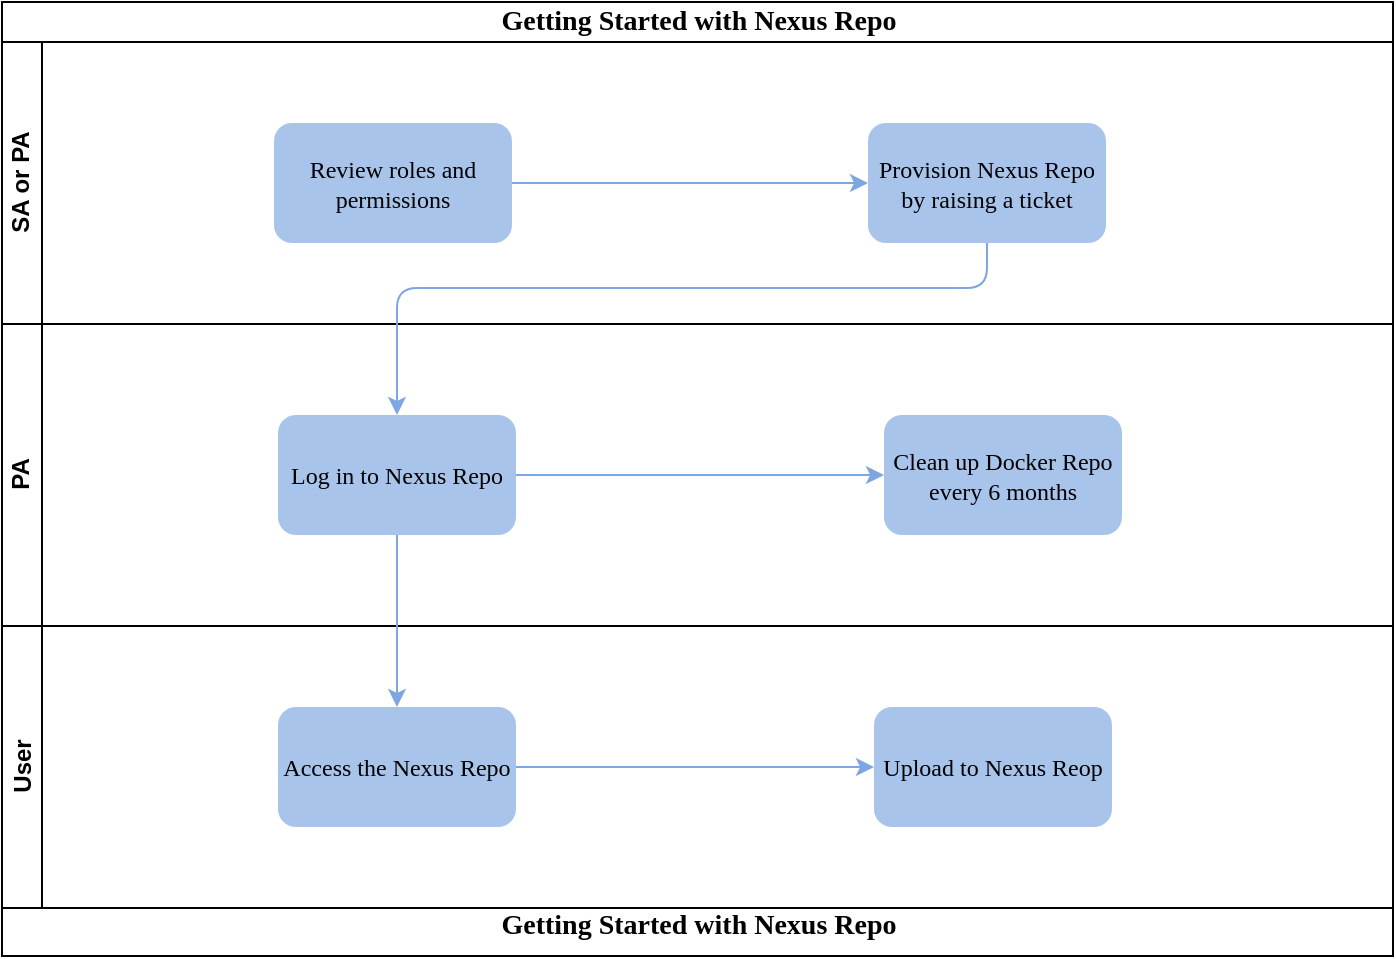 <mxfile version="19.0.3" type="device"><diagram name="onboarding-to-portal" id="aSGotrHutwp_zWuaQlem"><mxGraphModel dx="946" dy="588" grid="0" gridSize="10" guides="1" tooltips="1" connect="1" arrows="1" fold="1" page="1" pageScale="1" pageWidth="1100" pageHeight="850" background="none" math="0" shadow="0"><root><mxCell id="5DZWeC8u5XHzl4ulP6Zw-0"/><mxCell id="5DZWeC8u5XHzl4ulP6Zw-1" parent="5DZWeC8u5XHzl4ulP6Zw-0"/><mxCell id="5DZWeC8u5XHzl4ulP6Zw-2" value="&lt;span style=&quot;font-size: 14px;&quot;&gt;Getting Started with Nexus Repo&lt;/span&gt;" style="swimlane;html=1;childLayout=stackLayout;horizontal=1;startSize=20;horizontalStack=0;rounded=0;shadow=0;labelBackgroundColor=none;strokeWidth=1;fontFamily=Verdana;fontSize=8;align=center;strokeColor=#000000;" parent="5DZWeC8u5XHzl4ulP6Zw-1" vertex="1"><mxGeometry x="180" y="40" width="695.5" height="477" as="geometry"><mxRectangle x="180" y="80" width="285" height="20" as="alternateBounds"/></mxGeometry></mxCell><mxCell id="5DZWeC8u5XHzl4ulP6Zw-9" value="SA or PA" style="swimlane;html=1;startSize=20;horizontal=0;strokeColor=#000000;" parent="5DZWeC8u5XHzl4ulP6Zw-2" vertex="1"><mxGeometry y="20" width="695.5" height="141" as="geometry"><mxRectangle y="20" width="680" height="20" as="alternateBounds"/></mxGeometry></mxCell><mxCell id="BC3o151qKAuNbcwxde0u-3" value="" style="edgeStyle=orthogonalEdgeStyle;rounded=1;orthogonalLoop=1;jettySize=auto;html=1;strokeColor=#7EA6E0;exitX=1;exitY=0.5;exitDx=0;exitDy=0;entryX=0;entryY=0.5;entryDx=0;entryDy=0;" parent="5DZWeC8u5XHzl4ulP6Zw-9" source="KQXaIfferim1tgfpCK39-14" target="FnNLzzmlGLdvSIPRinZ9-3" edge="1"><mxGeometry relative="1" as="geometry"><mxPoint x="363" y="71" as="sourcePoint"/><mxPoint x="394" y="71" as="targetPoint"/></mxGeometry></mxCell><mxCell id="KQXaIfferim1tgfpCK39-14" value="&lt;span style=&quot;font-size: 12px;&quot;&gt;Review roles and permissions&lt;/span&gt;" style="rounded=1;whiteSpace=wrap;html=1;fontFamily=Verdana;fontSize=8;align=center;fillColor=#A9C4EB;strokeColor=none;" parent="5DZWeC8u5XHzl4ulP6Zw-9" vertex="1"><mxGeometry x="136" y="40.5" width="119" height="60" as="geometry"/></mxCell><mxCell id="FnNLzzmlGLdvSIPRinZ9-3" value="&lt;span style=&quot;font-size: 12px;&quot;&gt;Provision Nexus Repo by raising a ticket&lt;/span&gt;" style="rounded=1;whiteSpace=wrap;html=1;fontFamily=Verdana;fontSize=8;align=center;fillColor=#A9C4EB;strokeColor=none;" vertex="1" parent="5DZWeC8u5XHzl4ulP6Zw-9"><mxGeometry x="433" y="40.5" width="119" height="60" as="geometry"/></mxCell><mxCell id="KQXaIfferim1tgfpCK39-11" value="PA" style="swimlane;html=1;startSize=20;horizontal=0;strokeColor=#000000;" parent="5DZWeC8u5XHzl4ulP6Zw-2" vertex="1"><mxGeometry y="161" width="695.5" height="151" as="geometry"/></mxCell><mxCell id="KQXaIfferim1tgfpCK39-17" value="&lt;span style=&quot;font-size: 12px;&quot;&gt;Log in to Nexus Repo&lt;/span&gt;" style="rounded=1;whiteSpace=wrap;html=1;fontFamily=Verdana;fontSize=8;align=center;fillColor=#A9C4EB;strokeColor=none;" parent="KQXaIfferim1tgfpCK39-11" vertex="1"><mxGeometry x="138" y="45.5" width="119" height="60" as="geometry"/></mxCell><mxCell id="BC3o151qKAuNbcwxde0u-4" value="&lt;span style=&quot;font-size: 12px;&quot;&gt;Clean up Docker Repo every 6 months&lt;/span&gt;" style="rounded=1;whiteSpace=wrap;html=1;fontFamily=Verdana;fontSize=8;align=center;fillColor=#A9C4EB;strokeColor=none;" parent="KQXaIfferim1tgfpCK39-11" vertex="1"><mxGeometry x="441" y="45.5" width="119" height="60" as="geometry"/></mxCell><mxCell id="BC3o151qKAuNbcwxde0u-11" value="" style="edgeStyle=orthogonalEdgeStyle;rounded=1;orthogonalLoop=1;jettySize=auto;html=1;fontSize=12;strokeColor=#7EA6E0;entryX=0;entryY=0.5;entryDx=0;entryDy=0;exitX=1;exitY=0.5;exitDx=0;exitDy=0;" parent="KQXaIfferim1tgfpCK39-11" source="KQXaIfferim1tgfpCK39-17" target="BC3o151qKAuNbcwxde0u-4" edge="1"><mxGeometry relative="1" as="geometry"/></mxCell><mxCell id="FnNLzzmlGLdvSIPRinZ9-0" value="User" style="swimlane;html=1;startSize=20;horizontal=0;strokeColor=#000000;" vertex="1" parent="5DZWeC8u5XHzl4ulP6Zw-2"><mxGeometry y="312" width="695.5" height="141" as="geometry"><mxRectangle y="20" width="680" height="20" as="alternateBounds"/></mxGeometry></mxCell><mxCell id="BC3o151qKAuNbcwxde0u-5" value="&lt;span style=&quot;font-size: 12px;&quot;&gt;Upload to Nexus Reop&lt;/span&gt;" style="rounded=1;whiteSpace=wrap;html=1;fontFamily=Verdana;fontSize=8;align=center;fillColor=#A9C4EB;strokeColor=none;" parent="FnNLzzmlGLdvSIPRinZ9-0" vertex="1"><mxGeometry x="436" y="40.5" width="119" height="60" as="geometry"/></mxCell><mxCell id="KQXaIfferim1tgfpCK39-21" value="&lt;span style=&quot;font-size: 12px;&quot;&gt;Access the Nexus Repo&lt;/span&gt;" style="rounded=1;whiteSpace=wrap;html=1;fontFamily=Verdana;fontSize=8;align=center;fillColor=#A9C4EB;strokeColor=none;" parent="FnNLzzmlGLdvSIPRinZ9-0" vertex="1"><mxGeometry x="138" y="40.5" width="119" height="60" as="geometry"/></mxCell><mxCell id="gnt25VL9VxXocaaiQ9qk-1" value="" style="edgeStyle=orthogonalEdgeStyle;rounded=1;orthogonalLoop=1;jettySize=auto;html=1;strokeColor=#7EA6E0;" parent="FnNLzzmlGLdvSIPRinZ9-0" source="KQXaIfferim1tgfpCK39-21" target="BC3o151qKAuNbcwxde0u-5" edge="1"><mxGeometry relative="1" as="geometry"/></mxCell><mxCell id="Re6kIpk6561P3j2RohtO-0" value="&lt;span style=&quot;font-size: 14px; font-weight: 700;&quot;&gt;Getting Started with Nexus Repo&lt;/span&gt;" style="text;html=1;align=center;verticalAlign=middle;resizable=0;points=[];autosize=1;strokeColor=none;fillColor=none;fontSize=10;fontFamily=Verdana;" parent="5DZWeC8u5XHzl4ulP6Zw-2" vertex="1"><mxGeometry y="453" width="695.5" height="18" as="geometry"/></mxCell><mxCell id="FnNLzzmlGLdvSIPRinZ9-5" value="" style="edgeStyle=orthogonalEdgeStyle;rounded=1;orthogonalLoop=1;jettySize=auto;html=1;entryX=0.5;entryY=0;entryDx=0;entryDy=0;strokeColor=#7EA6E0;" edge="1" parent="5DZWeC8u5XHzl4ulP6Zw-2" source="FnNLzzmlGLdvSIPRinZ9-3" target="KQXaIfferim1tgfpCK39-17"><mxGeometry relative="1" as="geometry"><Array as="points"><mxPoint x="493" y="143"/><mxPoint x="198" y="143"/></Array></mxGeometry></mxCell><mxCell id="FnNLzzmlGLdvSIPRinZ9-6" value="" style="edgeStyle=orthogonalEdgeStyle;rounded=1;orthogonalLoop=1;jettySize=auto;html=1;strokeColor=#7EA6E0;" edge="1" parent="5DZWeC8u5XHzl4ulP6Zw-2" source="KQXaIfferim1tgfpCK39-17" target="KQXaIfferim1tgfpCK39-21"><mxGeometry relative="1" as="geometry"/></mxCell></root></mxGraphModel></diagram></mxfile>